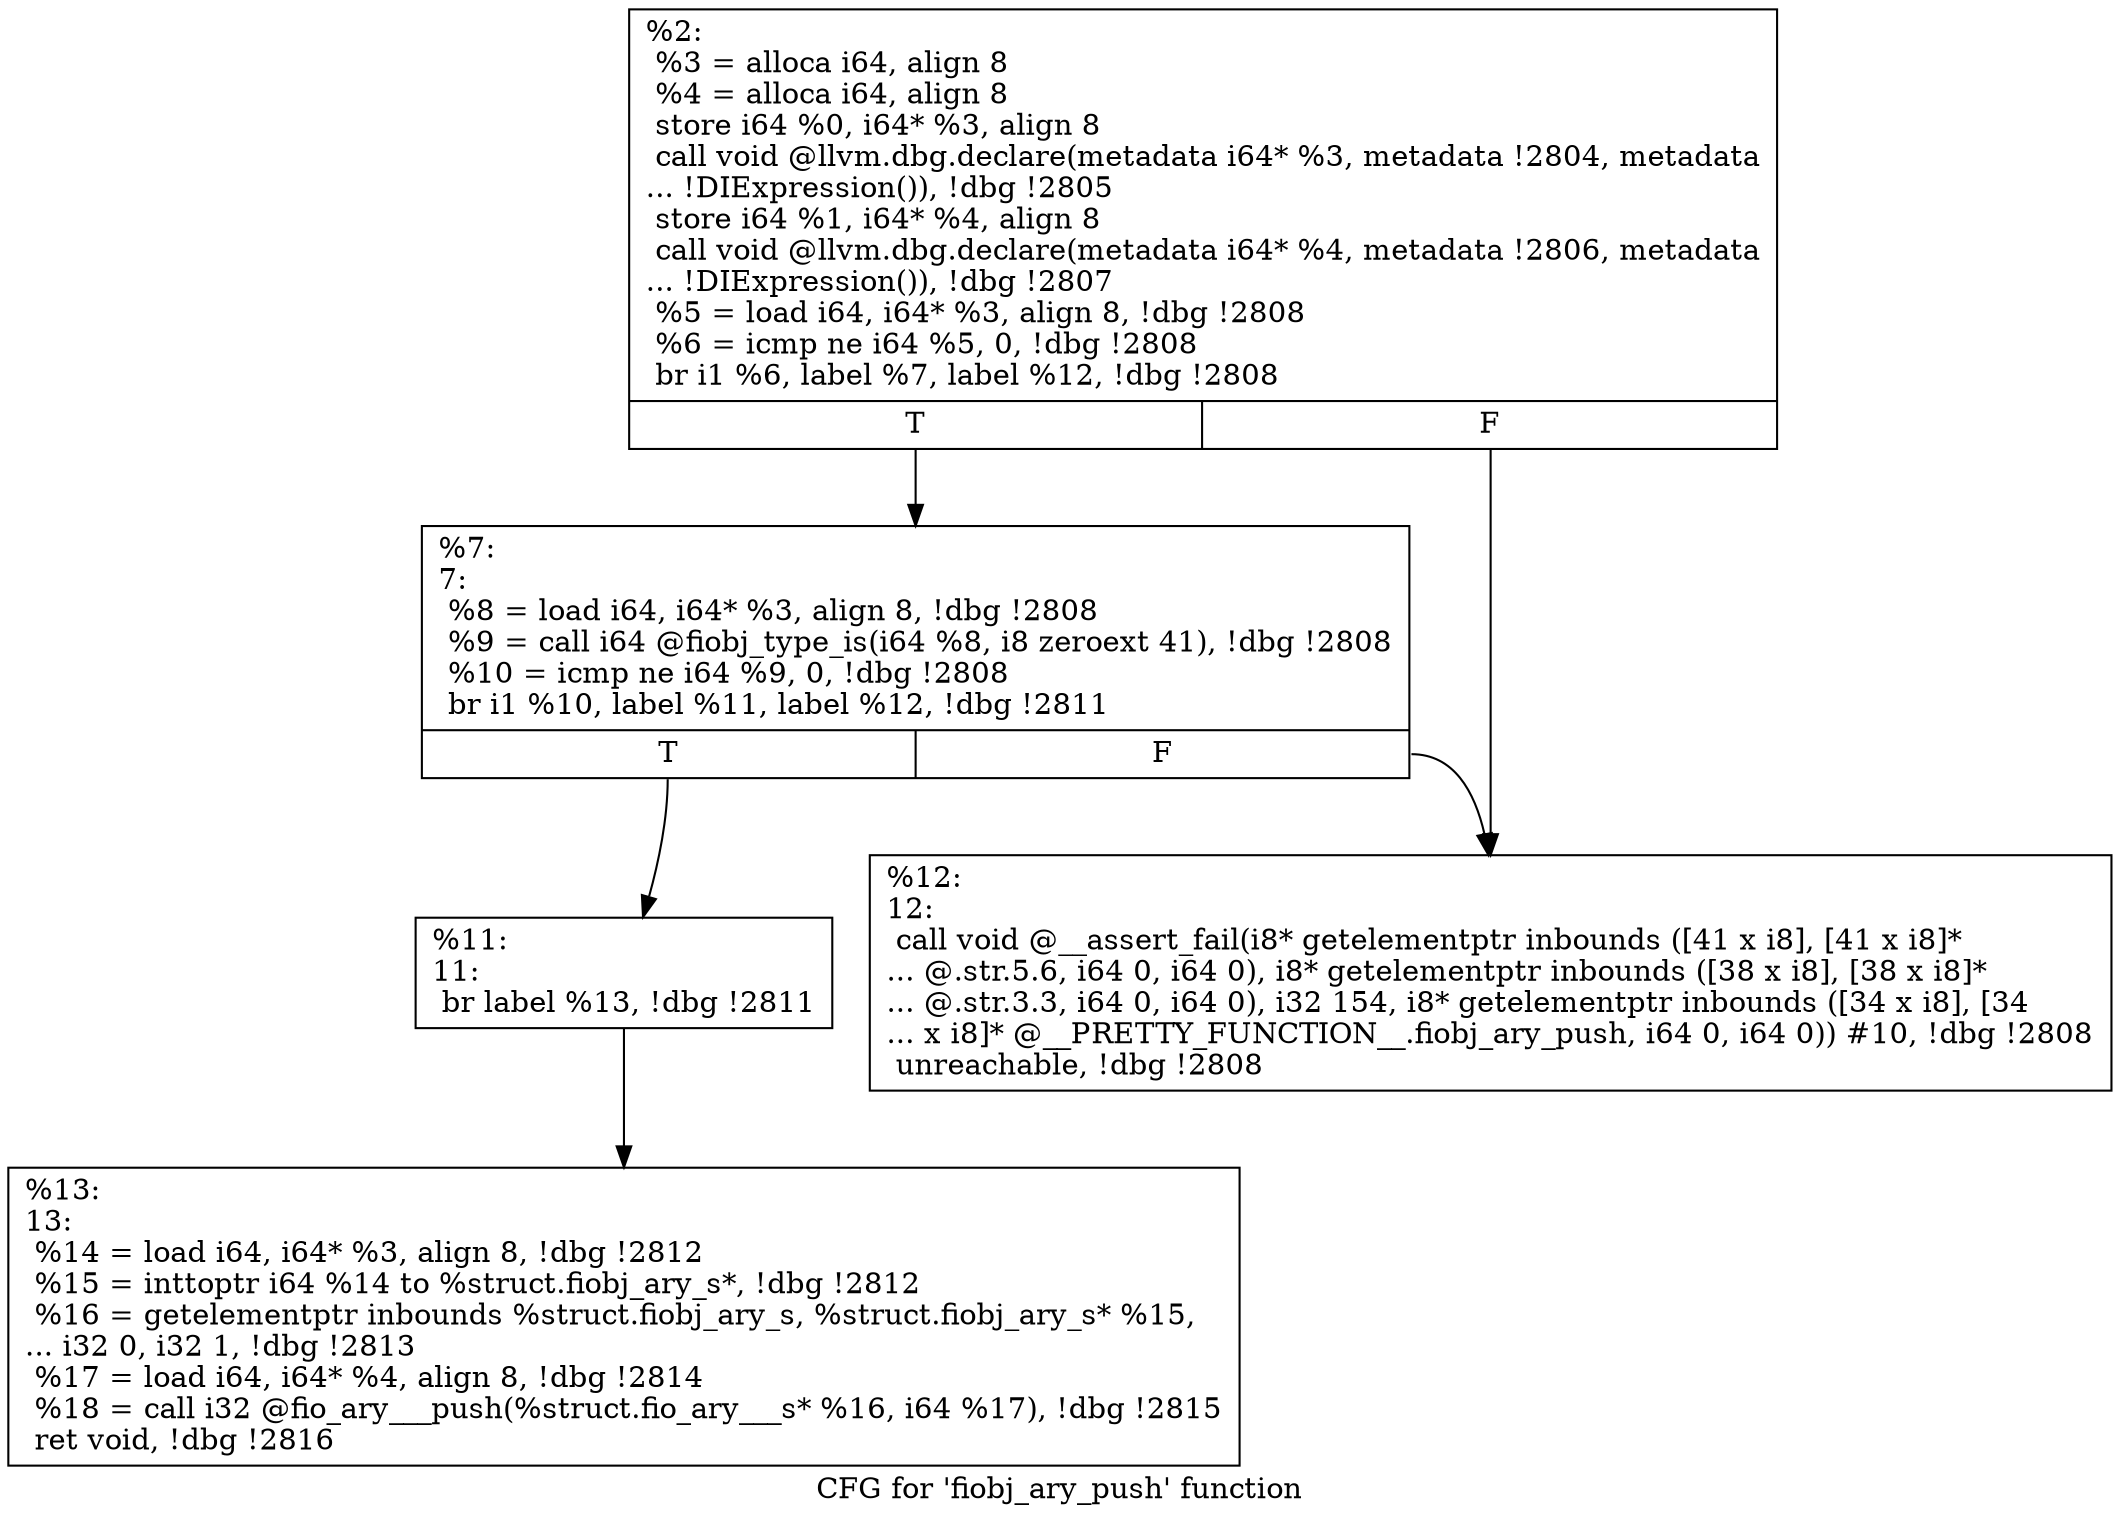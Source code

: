 digraph "CFG for 'fiobj_ary_push' function" {
	label="CFG for 'fiobj_ary_push' function";

	Node0x556851a6a310 [shape=record,label="{%2:\l  %3 = alloca i64, align 8\l  %4 = alloca i64, align 8\l  store i64 %0, i64* %3, align 8\l  call void @llvm.dbg.declare(metadata i64* %3, metadata !2804, metadata\l... !DIExpression()), !dbg !2805\l  store i64 %1, i64* %4, align 8\l  call void @llvm.dbg.declare(metadata i64* %4, metadata !2806, metadata\l... !DIExpression()), !dbg !2807\l  %5 = load i64, i64* %3, align 8, !dbg !2808\l  %6 = icmp ne i64 %5, 0, !dbg !2808\l  br i1 %6, label %7, label %12, !dbg !2808\l|{<s0>T|<s1>F}}"];
	Node0x556851a6a310:s0 -> Node0x556851a6bfc0;
	Node0x556851a6a310:s1 -> Node0x556851a6c060;
	Node0x556851a6bfc0 [shape=record,label="{%7:\l7:                                                \l  %8 = load i64, i64* %3, align 8, !dbg !2808\l  %9 = call i64 @fiobj_type_is(i64 %8, i8 zeroext 41), !dbg !2808\l  %10 = icmp ne i64 %9, 0, !dbg !2808\l  br i1 %10, label %11, label %12, !dbg !2811\l|{<s0>T|<s1>F}}"];
	Node0x556851a6bfc0:s0 -> Node0x556851a6c010;
	Node0x556851a6bfc0:s1 -> Node0x556851a6c060;
	Node0x556851a6c010 [shape=record,label="{%11:\l11:                                               \l  br label %13, !dbg !2811\l}"];
	Node0x556851a6c010 -> Node0x556851a6c0b0;
	Node0x556851a6c060 [shape=record,label="{%12:\l12:                                               \l  call void @__assert_fail(i8* getelementptr inbounds ([41 x i8], [41 x i8]*\l... @.str.5.6, i64 0, i64 0), i8* getelementptr inbounds ([38 x i8], [38 x i8]*\l... @.str.3.3, i64 0, i64 0), i32 154, i8* getelementptr inbounds ([34 x i8], [34\l... x i8]* @__PRETTY_FUNCTION__.fiobj_ary_push, i64 0, i64 0)) #10, !dbg !2808\l  unreachable, !dbg !2808\l}"];
	Node0x556851a6c0b0 [shape=record,label="{%13:\l13:                                               \l  %14 = load i64, i64* %3, align 8, !dbg !2812\l  %15 = inttoptr i64 %14 to %struct.fiobj_ary_s*, !dbg !2812\l  %16 = getelementptr inbounds %struct.fiobj_ary_s, %struct.fiobj_ary_s* %15,\l... i32 0, i32 1, !dbg !2813\l  %17 = load i64, i64* %4, align 8, !dbg !2814\l  %18 = call i32 @fio_ary___push(%struct.fio_ary___s* %16, i64 %17), !dbg !2815\l  ret void, !dbg !2816\l}"];
}
